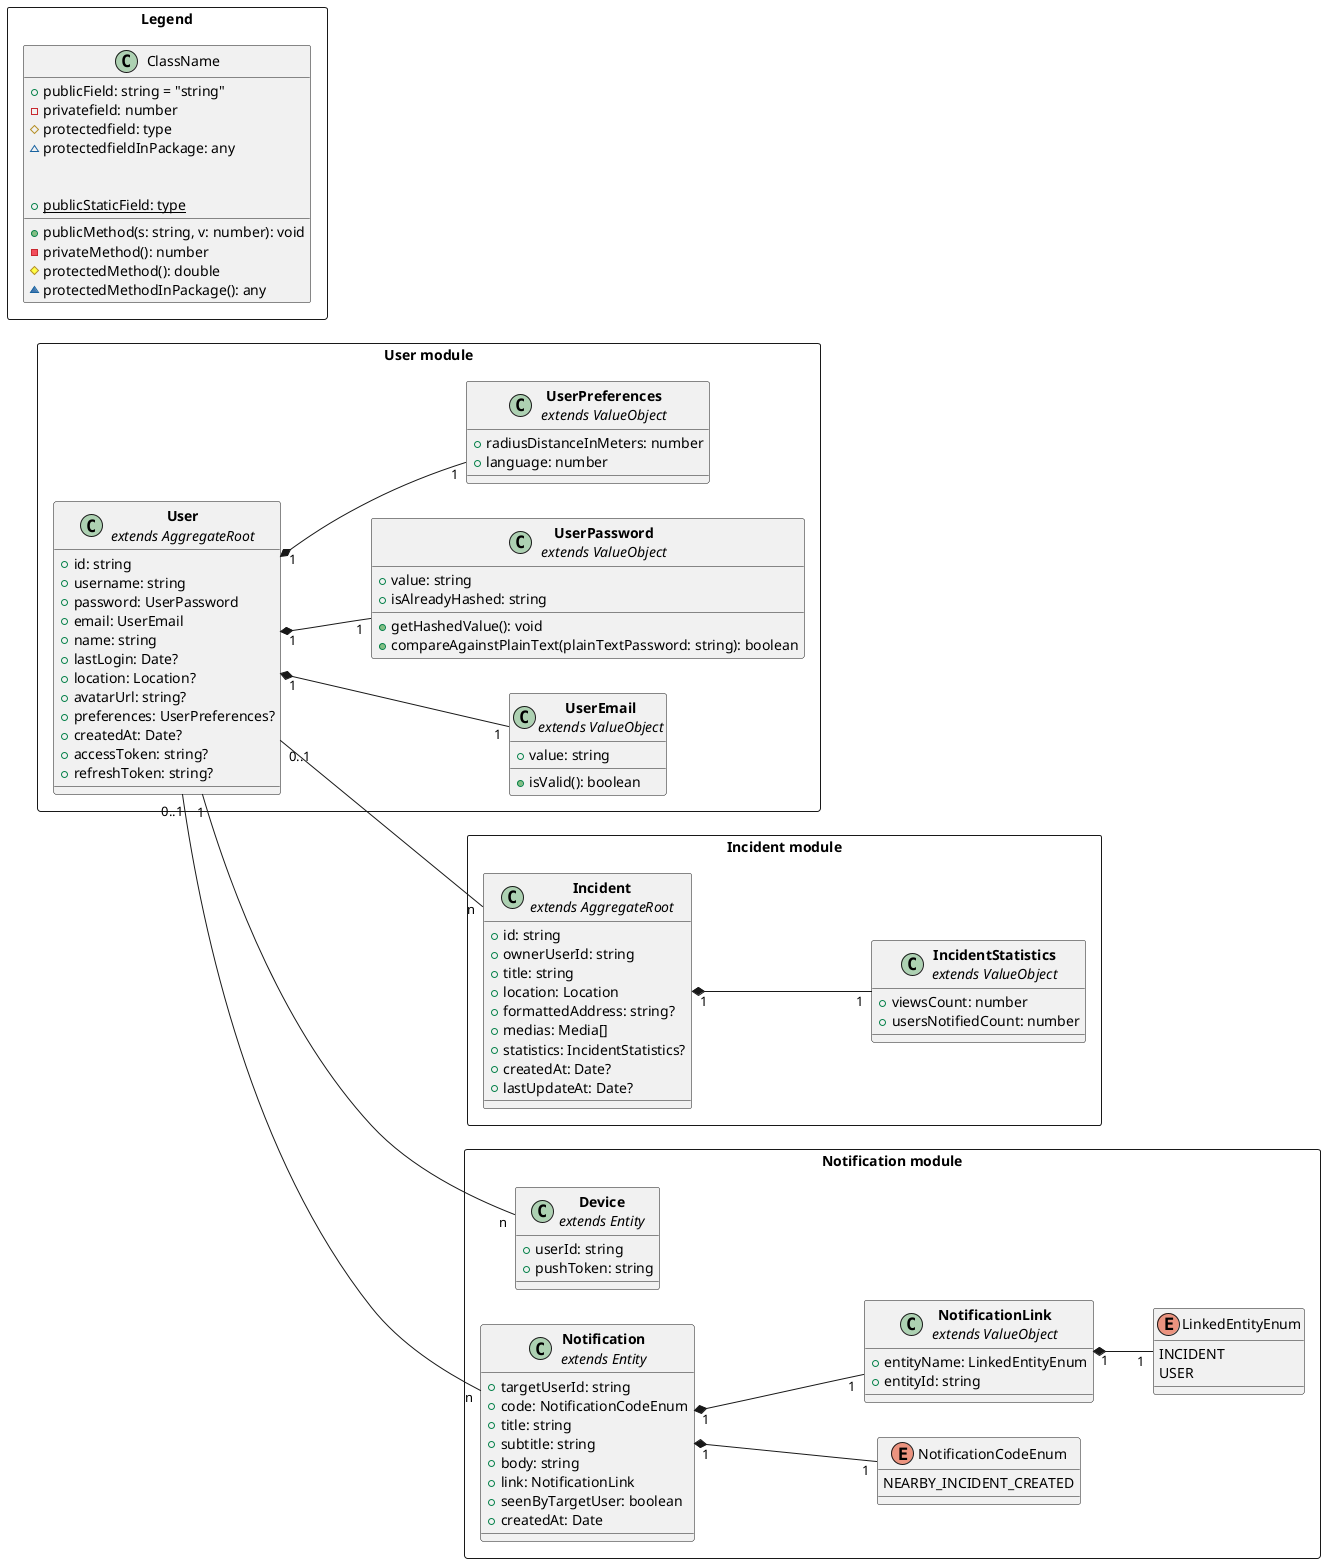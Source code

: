 @startuml system_server_all-modules_domain-entities
left to right direction

skinparam classAttributeIconSize 10
skinparam shadowing false
' skinparam genericDisplay old
' skinparam linetype ortho
' skinparam linetype polyline
' skinparam groupInheritance 1

' Composition A "1" *-- "1"	B: A "has-an" instance of B, B cannot exists without A
' Aggregation A o--	B: A "has-an" instance of B, B can exists without A

package "Incident module" <<Rectangle>> {
  class Incident as "**Incident**\n//extends AggregateRoot//" {
    + id: string
    + ownerUserId: string
    + title: string
    + location: Location
    + formattedAddress: string?
    + medias: Media[]
    + statistics: IncidentStatistics?
    + createdAt: Date?
    + lastUpdateAt: Date?
  }
  class IncidentStatistics as "**IncidentStatistics**\n//extends ValueObject//" {
    + viewsCount: number
    + usersNotifiedCount: number
  }
  Incident "1" *-- "1" IncidentStatistics
}

package "User module" <<Rectangle>> {
  class User as "**User**\n//extends AggregateRoot//" {
    + id: string
    + username: string
    + password: UserPassword
    + email: UserEmail
    + name: string
    + lastLogin: Date?
    + location: Location?
    + avatarUrl: string?
    + preferences: UserPreferences?
    + createdAt: Date?
    + accessToken: string?
    + refreshToken: string?
  }
  class UserEmail as "**UserEmail**\n//extends ValueObject//" {
    + value: string
    + isValid(): boolean
  }
  class UserPassword as "**UserPassword**\n//extends ValueObject//" {
    + value: string
    + isAlreadyHashed: string
    + getHashedValue(): void
    + compareAgainstPlainText(plainTextPassword: string): boolean
  }
  class UserPreferences as "**UserPreferences**\n//extends ValueObject//" {
    + radiusDistanceInMeters: number
    + language: number
  }
  User "1" *-- "1" UserEmail
  User "1" *-- "1" UserPassword
  User "1" *-- "1" UserPreferences
}

package "Notification module" <<Rectangle>> {
  class Device as "**Device**\n//extends Entity//" {
    + userId: string
    + pushToken: string
  }
  class Notification as "**Notification**\n//extends Entity//" {
    + targetUserId: string
    + code: NotificationCodeEnum
    + title: string
    + subtitle: string
    + body: string
    + link: NotificationLink
    + seenByTargetUser: boolean
    + createdAt: Date
  }
  enum NotificationCodeEnum {
    NEARBY_INCIDENT_CREATED
  }
  class NotificationLink as "**NotificationLink**\n//extends ValueObject//" {
    + entityName: LinkedEntityEnum
    + entityId: string
  }
  enum LinkedEntityEnum {
    INCIDENT
    USER
  }
  Notification "1" *-- "1" NotificationCodeEnum
  Notification "1" *-- "1" NotificationLink
  NotificationLink "1" *-- "1" LinkedEntityEnum
}

User "0..1" -- "n" Notification
User "0..1" -- "n" Incident
User "1" -- "n" Device

' ------------------------------------------

package Legend <<Rectangle>> {
  class ClassName {
    {field} + publicField: string = "string"
    {field} - privatefield: number
    {field} # protectedfield: type
    {field} ~ protectedfieldInPackage: any

    {method} + publicMethod(s: string, v: number): void
    {method} - privateMethod(): number
    {method} # protectedMethod(): double
    {method} ~ protectedMethodInPackage(): any

    {static} + publicStaticField: type
  }
}

@enduml